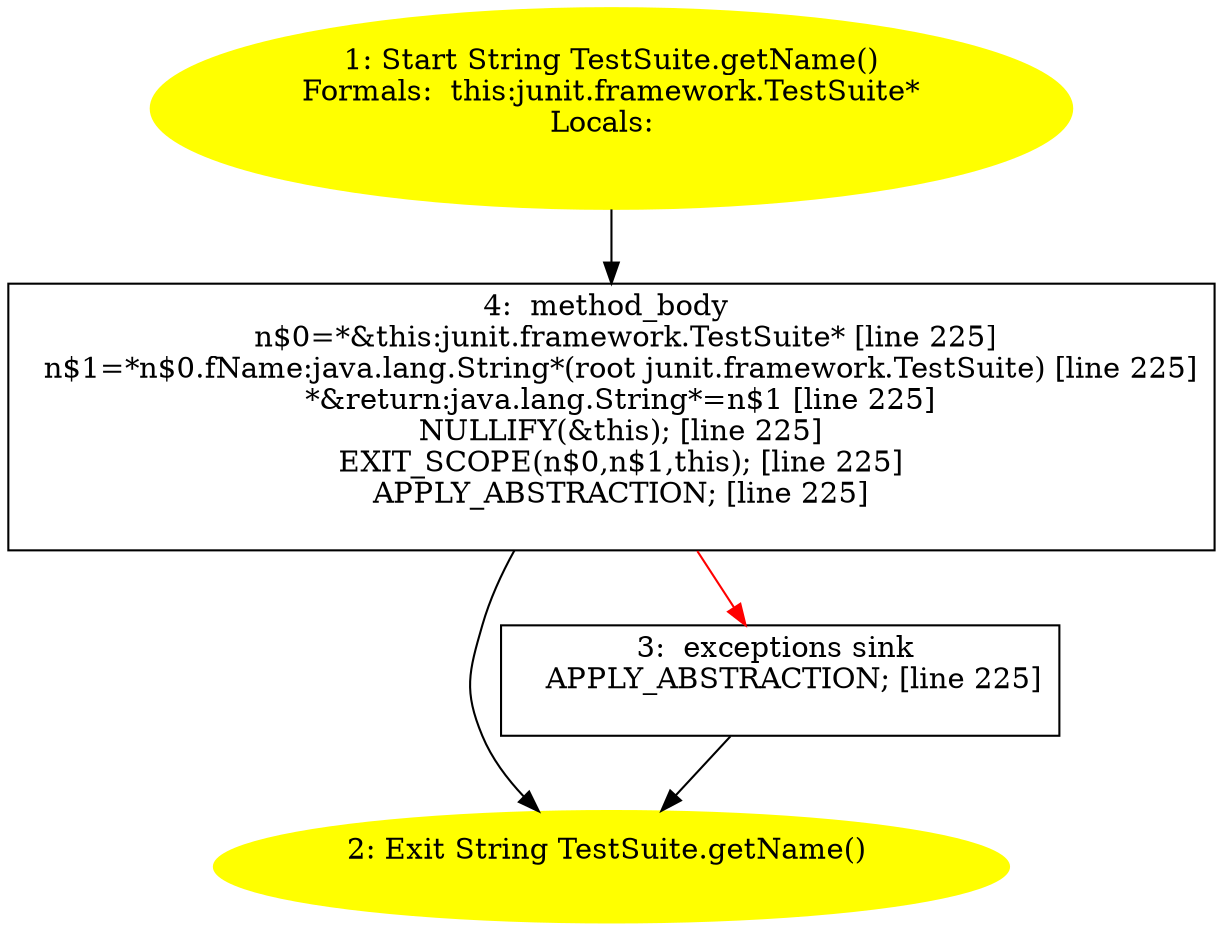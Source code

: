/* @generated */
digraph cfg {
"junit.framework.TestSuite.getName():java.lang.String.309e997a0a1fdc303e6feab479bb74ea_1" [label="1: Start String TestSuite.getName()\nFormals:  this:junit.framework.TestSuite*\nLocals:  \n  " color=yellow style=filled]
	

	 "junit.framework.TestSuite.getName():java.lang.String.309e997a0a1fdc303e6feab479bb74ea_1" -> "junit.framework.TestSuite.getName():java.lang.String.309e997a0a1fdc303e6feab479bb74ea_4" ;
"junit.framework.TestSuite.getName():java.lang.String.309e997a0a1fdc303e6feab479bb74ea_2" [label="2: Exit String TestSuite.getName() \n  " color=yellow style=filled]
	

"junit.framework.TestSuite.getName():java.lang.String.309e997a0a1fdc303e6feab479bb74ea_3" [label="3:  exceptions sink \n   APPLY_ABSTRACTION; [line 225]\n " shape="box"]
	

	 "junit.framework.TestSuite.getName():java.lang.String.309e997a0a1fdc303e6feab479bb74ea_3" -> "junit.framework.TestSuite.getName():java.lang.String.309e997a0a1fdc303e6feab479bb74ea_2" ;
"junit.framework.TestSuite.getName():java.lang.String.309e997a0a1fdc303e6feab479bb74ea_4" [label="4:  method_body \n   n$0=*&this:junit.framework.TestSuite* [line 225]\n  n$1=*n$0.fName:java.lang.String*(root junit.framework.TestSuite) [line 225]\n  *&return:java.lang.String*=n$1 [line 225]\n  NULLIFY(&this); [line 225]\n  EXIT_SCOPE(n$0,n$1,this); [line 225]\n  APPLY_ABSTRACTION; [line 225]\n " shape="box"]
	

	 "junit.framework.TestSuite.getName():java.lang.String.309e997a0a1fdc303e6feab479bb74ea_4" -> "junit.framework.TestSuite.getName():java.lang.String.309e997a0a1fdc303e6feab479bb74ea_2" ;
	 "junit.framework.TestSuite.getName():java.lang.String.309e997a0a1fdc303e6feab479bb74ea_4" -> "junit.framework.TestSuite.getName():java.lang.String.309e997a0a1fdc303e6feab479bb74ea_3" [color="red" ];
}
